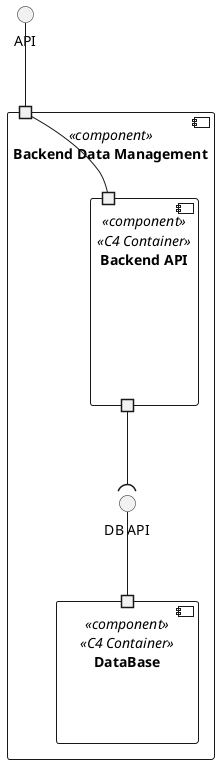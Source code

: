 @startuml logic-view
top to bottom direction

interface "API" as API

component "Backend Data Management" <<component>>{
    () "DB API" as DBAPI
    portin " " as PI

    component "Backend API" <<component>> <<C4 Container>>{
        portin " " as BEPI
        portout " " as BEPO
    }

    component "DataBase" <<component>> <<C4 Container>>{
        portin " " as DBPI
    }
     
}

API -- PI
PI -- BEPI 
BEPO --( DBAPI
DBPI -U- DBAPI

@enduml